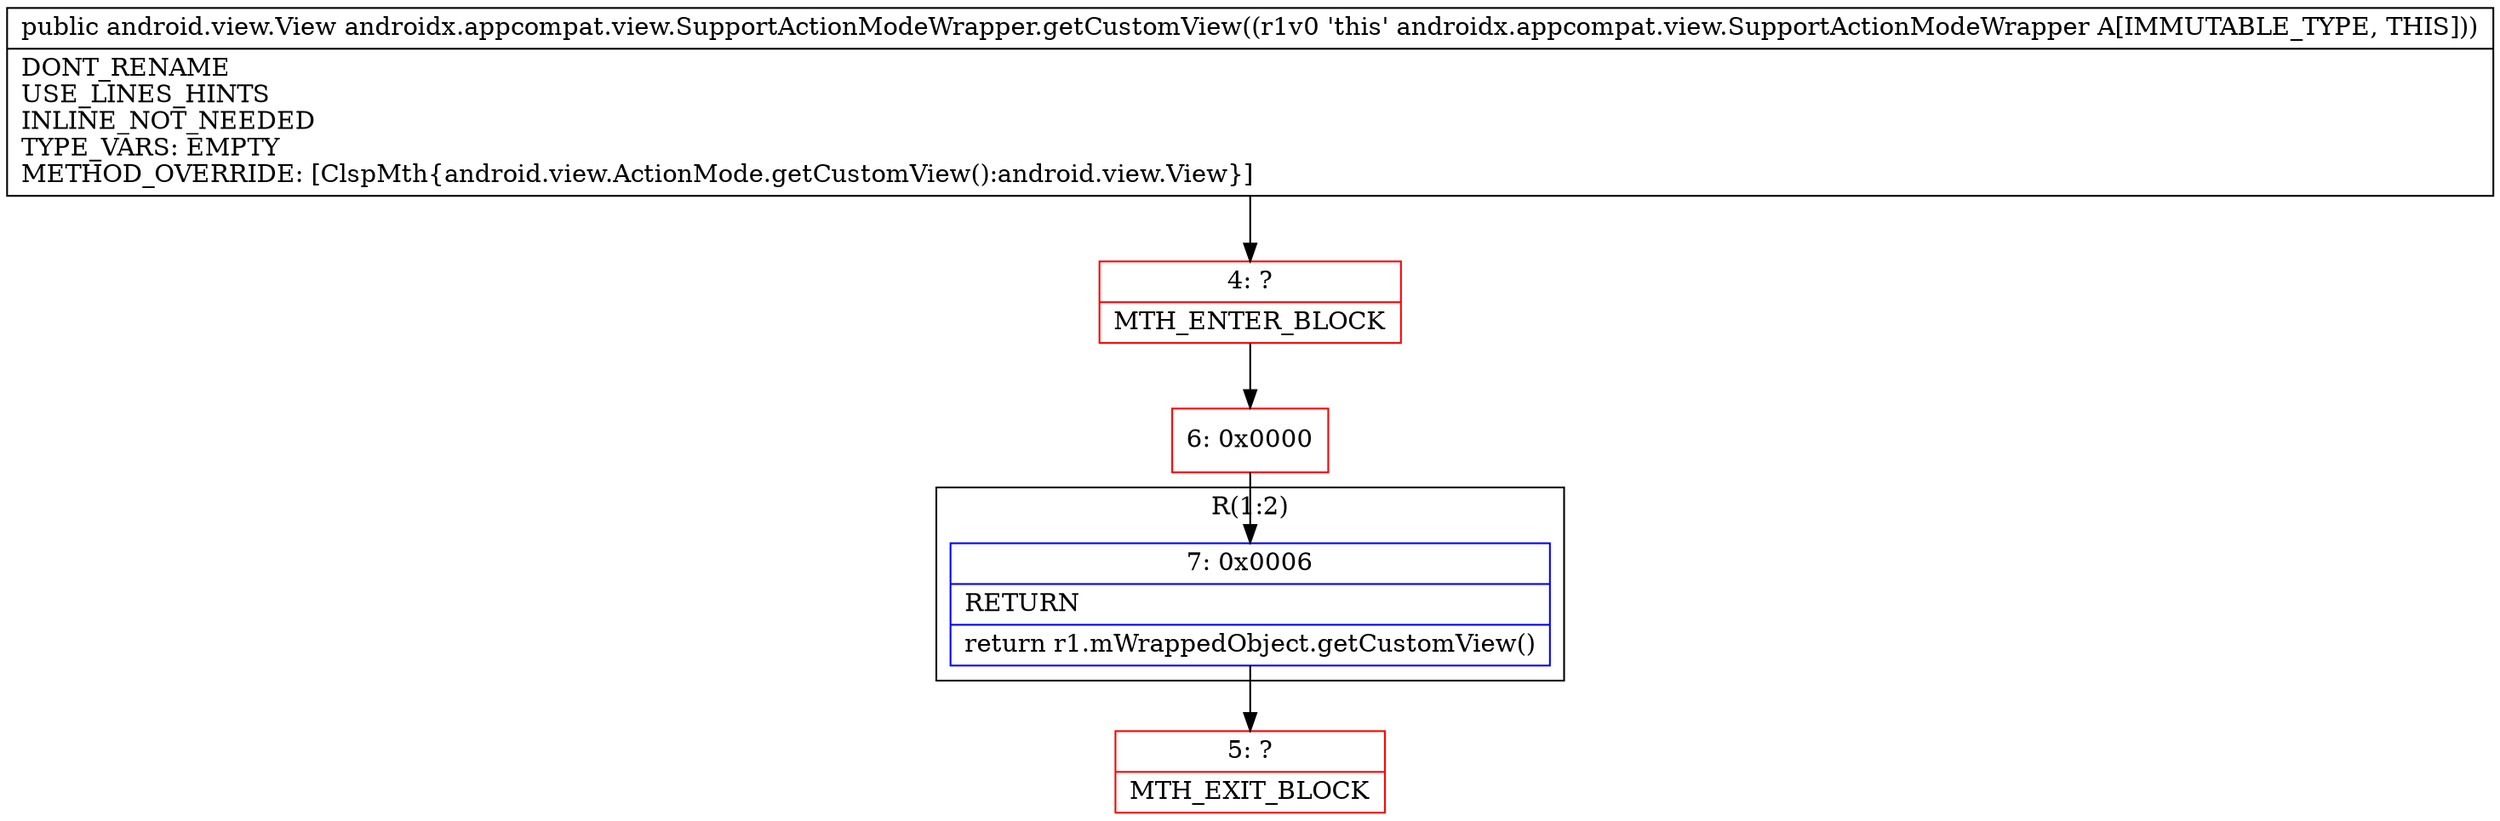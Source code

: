 digraph "CFG forandroidx.appcompat.view.SupportActionModeWrapper.getCustomView()Landroid\/view\/View;" {
subgraph cluster_Region_491859494 {
label = "R(1:2)";
node [shape=record,color=blue];
Node_7 [shape=record,label="{7\:\ 0x0006|RETURN\l|return r1.mWrappedObject.getCustomView()\l}"];
}
Node_4 [shape=record,color=red,label="{4\:\ ?|MTH_ENTER_BLOCK\l}"];
Node_6 [shape=record,color=red,label="{6\:\ 0x0000}"];
Node_5 [shape=record,color=red,label="{5\:\ ?|MTH_EXIT_BLOCK\l}"];
MethodNode[shape=record,label="{public android.view.View androidx.appcompat.view.SupportActionModeWrapper.getCustomView((r1v0 'this' androidx.appcompat.view.SupportActionModeWrapper A[IMMUTABLE_TYPE, THIS]))  | DONT_RENAME\lUSE_LINES_HINTS\lINLINE_NOT_NEEDED\lTYPE_VARS: EMPTY\lMETHOD_OVERRIDE: [ClspMth\{android.view.ActionMode.getCustomView():android.view.View\}]\l}"];
MethodNode -> Node_4;Node_7 -> Node_5;
Node_4 -> Node_6;
Node_6 -> Node_7;
}

